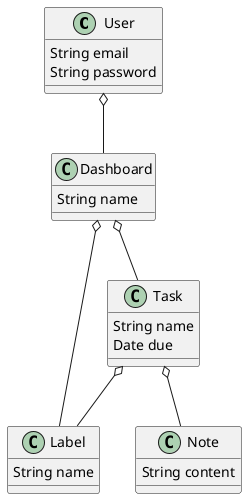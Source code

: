 @startuml@
class User {
    String email
    String password
}

class Dashboard {
    String name
}

class Task {
    String name
    Date due
}

class Label {
    String name
}

class Note {
    String content
}

User  o-- Dashboard
Dashboard o-- Label
Dashboard o-- Task
Task o-- Label
Task o-- Note

@enduml@